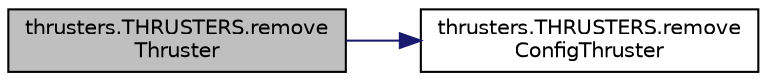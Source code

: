 digraph "thrusters.THRUSTERS.removeThruster"
{
 // LATEX_PDF_SIZE
  edge [fontname="Helvetica",fontsize="10",labelfontname="Helvetica",labelfontsize="10"];
  node [fontname="Helvetica",fontsize="10",shape=record];
  rankdir="LR";
  Node1 [label="thrusters.THRUSTERS.remove\lThruster",height=0.2,width=0.4,color="black", fillcolor="grey75", style="filled", fontcolor="black",tooltip=" "];
  Node1 -> Node2 [color="midnightblue",fontsize="10",style="solid",fontname="Helvetica"];
  Node2 [label="thrusters.THRUSTERS.remove\lConfigThruster",height=0.2,width=0.4,color="black", fillcolor="white", style="filled",URL="$classthrusters_1_1_t_h_r_u_s_t_e_r_s.html#acd813466a9547d7e7117c24d67176756",tooltip=" "];
}

